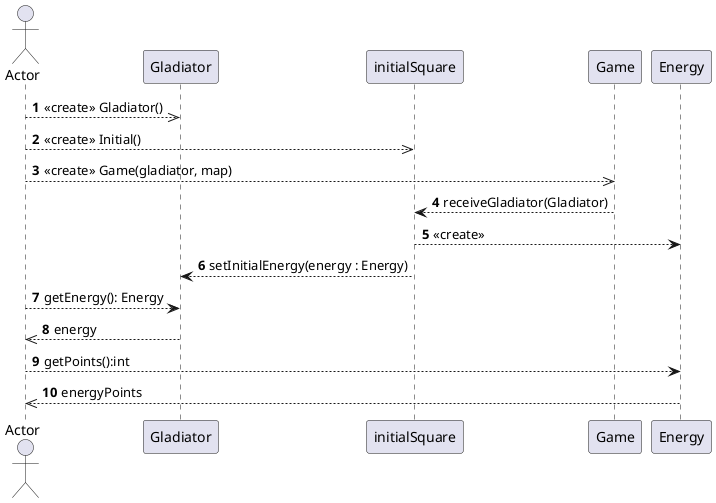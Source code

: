 @startuml
autonumber
actor Actor
Actor -->> Gladiator: <<create>> Gladiator()
Actor -->> initialSquare: <<create>> Initial()
Actor -->> Game: <<create>> Game(gladiator, map)
Game --> initialSquare: receiveGladiator(Gladiator)
initialSquare --> Energy: <<create>>
initialSquare --> Gladiator: setInitialEnergy(energy : Energy)
Actor --> Gladiator: getEnergy(): Energy
Gladiator -->> Actor: energy
Actor --> Energy: getPoints():int
Energy -->> Actor: energyPoints
@enduml